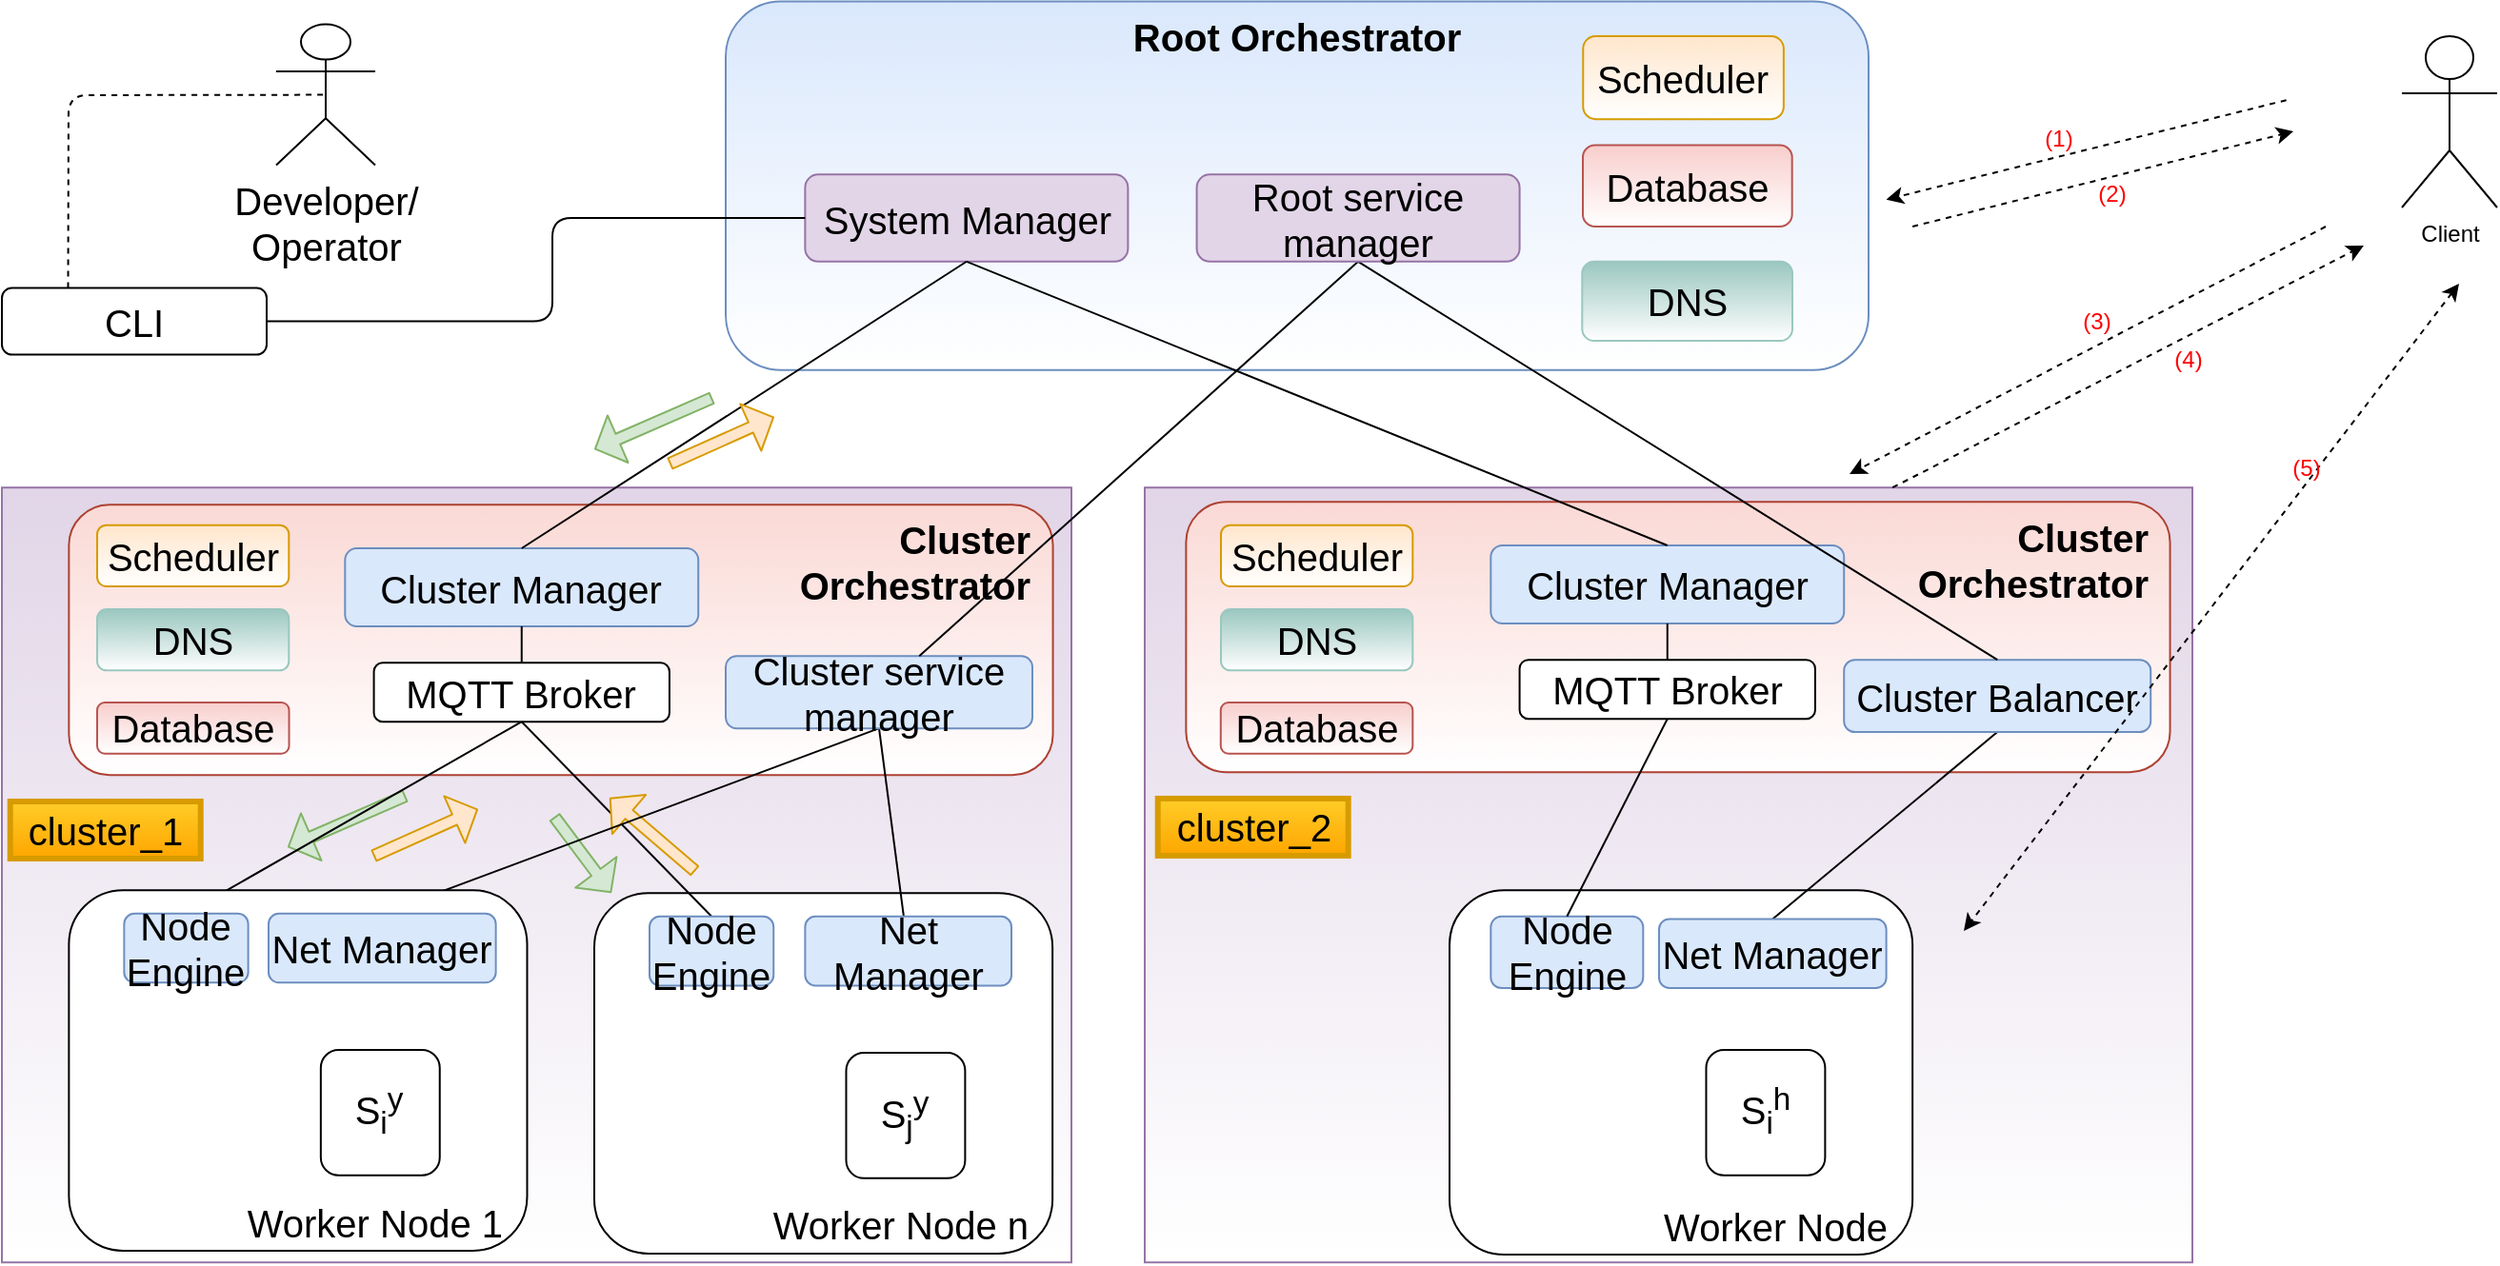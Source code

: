 <mxfile version="14.5.1" type="device"><diagram id="qDg0xC4o8QqIYIw0mtO4" name="Page-1"><mxGraphModel dx="6027" dy="-9177" grid="1" gridSize="10" guides="1" tooltips="1" connect="1" arrows="1" fold="1" page="1" pageScale="1" pageWidth="827" pageHeight="1169" math="0" shadow="0"><root><mxCell id="0"/><mxCell id="1" parent="0"/><mxCell id="EYIyCgONQkb6Wzky5Yne-68" value="Client" style="shape=umlActor;verticalLabelPosition=bottom;verticalAlign=top;html=1;outlineConnect=0;" parent="1" vertex="1"><mxGeometry x="-2590" y="10910.0" width="50" height="90" as="geometry"/></mxCell><mxCell id="9tZ9xfuH9HmlgpC0B0s1-63" value="CLI" style="rounded=1;whiteSpace=wrap;html=1;gradientColor=#ffffff;fontSize=20;" parent="1" vertex="1"><mxGeometry x="-3850" y="11042.29" width="139" height="35" as="geometry"/></mxCell><mxCell id="9tZ9xfuH9HmlgpC0B0s1-64" value="&lt;font style=&quot;font-size: 20px;&quot;&gt;&lt;b style=&quot;font-size: 20px;&quot;&gt;Root Orchestrator&lt;/b&gt;&lt;br style=&quot;font-size: 20px;&quot;&gt;&lt;/font&gt;" style="rounded=1;whiteSpace=wrap;html=1;fontSize=20;verticalAlign=top;rotation=0;gradientDirection=south;fillColor=#dae8fc;strokeColor=#6c8ebf;gradientColor=#ffffff;" parent="1" vertex="1"><mxGeometry x="-3470" y="10891.8" width="600" height="193.62" as="geometry"/></mxCell><mxCell id="9tZ9xfuH9HmlgpC0B0s1-65" value="&lt;font style=&quot;font-size: 20px;&quot;&gt;Scheduler&lt;/font&gt;" style="rounded=1;whiteSpace=wrap;html=1;fontSize=20;fillColor=#ffe6cc;strokeColor=#d79b00;rotation=0;verticalAlign=middle;gradientColor=#ffffff;" parent="1" vertex="1"><mxGeometry x="-3019.876" y="10910.004" width="105.311" height="43.565" as="geometry"/></mxCell><mxCell id="9tZ9xfuH9HmlgpC0B0s1-66" value="System Manager" style="rounded=1;whiteSpace=wrap;html=1;fontSize=20;fillColor=#e1d5e7;strokeColor=#9673a6;rotation=0;verticalAlign=middle;" parent="1" vertex="1"><mxGeometry x="-3428.31" y="10982.66" width="169.5" height="45.73" as="geometry"/></mxCell><mxCell id="9tZ9xfuH9HmlgpC0B0s1-67" value="&lt;font style=&quot;font-size: 20px;&quot;&gt;Database&lt;/font&gt;" style="rounded=1;whiteSpace=wrap;html=1;rotation=0;fillColor=#f8cecc;strokeColor=#b85450;gradientColor=#ffffff;fontSize=20;" parent="1" vertex="1"><mxGeometry x="-3020" y="10967.23" width="109.84" height="42.77" as="geometry"/></mxCell><mxCell id="9tZ9xfuH9HmlgpC0B0s1-68" value="" style="endArrow=none;html=1;fontSize=20;entryX=1;entryY=0.5;entryDx=0;entryDy=0;edgeStyle=orthogonalEdgeStyle;exitX=0;exitY=0.5;exitDx=0;exitDy=0;" parent="1" source="9tZ9xfuH9HmlgpC0B0s1-66" target="9tZ9xfuH9HmlgpC0B0s1-63" edge="1"><mxGeometry width="50" height="50" relative="1" as="geometry"><mxPoint x="-3211" y="11008.29" as="sourcePoint"/><mxPoint x="-3531" y="11027.29" as="targetPoint"/><Array as="points"><mxPoint x="-3561" y="11005.66"/><mxPoint x="-3561" y="11059.66"/></Array></mxGeometry></mxCell><object label="Developer/ &lt;br style=&quot;font-size: 20px;&quot;&gt;Operator" id="9tZ9xfuH9HmlgpC0B0s1-73"><mxCell style="shape=umlActor;verticalLabelPosition=bottom;labelBackgroundColor=#ffffff;verticalAlign=top;html=1;outlineConnect=0;rounded=1;gradientColor=#ffffff;fontSize=20;align=center;fontColor=#000000;" parent="1" vertex="1"><mxGeometry x="-3706" y="10903.79" width="52" height="74" as="geometry"/></mxCell></object><mxCell id="9tZ9xfuH9HmlgpC0B0s1-74" value="" style="endArrow=none;dashed=1;html=1;fontSize=20;entryX=0.5;entryY=0.5;entryDx=0;entryDy=0;entryPerimeter=0;exitX=0.25;exitY=0;exitDx=0;exitDy=0;" parent="1" source="9tZ9xfuH9HmlgpC0B0s1-63" target="9tZ9xfuH9HmlgpC0B0s1-73" edge="1"><mxGeometry width="50" height="50" relative="1" as="geometry"><mxPoint x="-3911" y="10982.29" as="sourcePoint"/><mxPoint x="-3861" y="10932.29" as="targetPoint"/><Array as="points"><mxPoint x="-3815" y="10941"/></Array></mxGeometry></mxCell><mxCell id="9tZ9xfuH9HmlgpC0B0s1-75" value="" style="group;rotation=0;fillColor=#e1d5e7;strokeColor=#9673a6;gradientColor=#ffffff;fontSize=20;container=0;" parent="1" vertex="1" connectable="0"><mxGeometry x="-3250" y="11147.11" width="550" height="407" as="geometry"/></mxCell><mxCell id="9tZ9xfuH9HmlgpC0B0s1-76" value="&lt;b style=&quot;font-size: 20px;&quot;&gt;Cluster &lt;br style=&quot;font-size: 20px;&quot;&gt;Orchestrator&lt;/b&gt;" style="rounded=1;whiteSpace=wrap;html=1;fontSize=20;verticalAlign=top;rotation=0;fillColor=#fad9d5;strokeColor=#ae4132;gradientColor=#ffffff;align=right;spacing=2;spacingRight=10;" parent="1" vertex="1"><mxGeometry x="-3228.32" y="11154.59" width="516.6" height="142" as="geometry"/></mxCell><mxCell id="9tZ9xfuH9HmlgpC0B0s1-77" value="Scheduler" style="rounded=1;whiteSpace=wrap;html=1;fontSize=20;fillColor=#ffe6cc;strokeColor=#d79b00;rotation=0;gradientColor=#ffffff;" parent="1" vertex="1"><mxGeometry x="-3210.002" y="11166.86" width="100.659" height="32.13" as="geometry"/></mxCell><mxCell id="9tZ9xfuH9HmlgpC0B0s1-78" value="Cluster Manager" style="rounded=1;whiteSpace=wrap;html=1;fillColor=#dae8fc;strokeColor=#6c8ebf;fontSize=20;verticalAlign=middle;" parent="1" vertex="1"><mxGeometry x="-3068.345" y="11177.48" width="185.454" height="41" as="geometry"/></mxCell><mxCell id="9tZ9xfuH9HmlgpC0B0s1-79" value="&lt;font style=&quot;font-size: 20px;&quot;&gt;Database&lt;/font&gt;" style="rounded=1;whiteSpace=wrap;html=1;rotation=0;fillColor=#f8cecc;strokeColor=#b85450;gradientColor=#ffffff;fontSize=20;" parent="1" vertex="1"><mxGeometry x="-3210.112" y="11260" width="100.772" height="26.88" as="geometry"/></mxCell><mxCell id="9tZ9xfuH9HmlgpC0B0s1-80" value="MQTT Broker" style="rounded=1;whiteSpace=wrap;html=1;strokeColor=#000000;fontSize=20;" parent="1" vertex="1"><mxGeometry x="-3053.21" y="11237.59" width="155.18" height="31" as="geometry"/></mxCell><mxCell id="9tZ9xfuH9HmlgpC0B0s1-81" style="rounded=0;orthogonalLoop=1;jettySize=auto;html=1;fontSize=20;endArrow=none;endFill=0;" parent="1" source="9tZ9xfuH9HmlgpC0B0s1-80" target="9tZ9xfuH9HmlgpC0B0s1-78" edge="1"><mxGeometry relative="1" as="geometry"><mxPoint x="1028.694" y="272.48" as="sourcePoint"/><mxPoint x="932.017" y="114.48" as="targetPoint"/></mxGeometry></mxCell><mxCell id="9tZ9xfuH9HmlgpC0B0s1-82" value="cluster_2" style="text;html=1;align=center;verticalAlign=middle;resizable=0;points=[];autosize=1;fontSize=20;gradientColor=#ffa500;fillColor=#ffcd28;strokeColor=#d79b00;strokeWidth=3;rotation=0;" parent="1" vertex="1"><mxGeometry x="-3243.15" y="11310.47" width="100" height="30" as="geometry"/></mxCell><mxCell id="9tZ9xfuH9HmlgpC0B0s1-83" value="&lt;font style=&quot;font-size: 20px;&quot;&gt;Worker Node&lt;/font&gt;" style="rounded=1;whiteSpace=wrap;html=1;fontSize=20;verticalAlign=bottom;rotation=0;labelPosition=center;verticalLabelPosition=middle;align=right;spacingRight=11;" parent="1" vertex="1"><mxGeometry x="-3090" y="11358.59" width="243.07" height="191.41" as="geometry"/></mxCell><mxCell id="9tZ9xfuH9HmlgpC0B0s1-84" value="S&lt;sub&gt;i&lt;/sub&gt;&lt;sup&gt;h&lt;/sup&gt;" style="rounded=1;whiteSpace=wrap;html=1;fontSize=20;rotation=0;" parent="1" vertex="1"><mxGeometry x="-2955.26" y="11442.491" width="62.452" height="65.917" as="geometry"/></mxCell><mxCell id="9tZ9xfuH9HmlgpC0B0s1-85" value="Node Engine" style="rounded=1;whiteSpace=wrap;html=1;fillColor=#dae8fc;strokeColor=#6c8ebf;fontSize=20;verticalAlign=middle;" parent="1" vertex="1"><mxGeometry x="-3068.34" y="11372.39" width="80" height="37.61" as="geometry"/></mxCell><mxCell id="9tZ9xfuH9HmlgpC0B0s1-86" style="rounded=0;orthogonalLoop=1;jettySize=auto;html=1;exitX=0.5;exitY=0;exitDx=0;exitDy=0;fontSize=20;endArrow=none;endFill=0;entryX=0.5;entryY=1;entryDx=0;entryDy=0;" parent="1" source="9tZ9xfuH9HmlgpC0B0s1-85" target="9tZ9xfuH9HmlgpC0B0s1-80" edge="1"><mxGeometry relative="1" as="geometry"><mxPoint x="-2833.867" y="11387.03" as="sourcePoint"/><mxPoint x="-3032.277" y="11204.44" as="targetPoint"/></mxGeometry></mxCell><mxCell id="9tZ9xfuH9HmlgpC0B0s1-87" style="rounded=0;orthogonalLoop=1;jettySize=auto;html=1;endArrow=none;endFill=0;entryX=0.5;entryY=0;entryDx=0;entryDy=0;exitX=0.5;exitY=1;exitDx=0;exitDy=0;" parent="1" source="9tZ9xfuH9HmlgpC0B0s1-66" target="9tZ9xfuH9HmlgpC0B0s1-78" edge="1"><mxGeometry relative="1" as="geometry"><mxPoint x="-3190" y="11030" as="sourcePoint"/><mxPoint x="-3520.29" y="11189" as="targetPoint"/></mxGeometry></mxCell><mxCell id="9tZ9xfuH9HmlgpC0B0s1-88" value="" style="group;rotation=0;fillColor=#e1d5e7;strokeColor=#9673a6;gradientColor=#ffffff;fontSize=20;container=0;" parent="1" vertex="1" connectable="0"><mxGeometry x="-3850" y="11147.11" width="561.5" height="407" as="geometry"/></mxCell><mxCell id="9tZ9xfuH9HmlgpC0B0s1-89" value="" style="endArrow=classic;html=1;fillColor=#d5e8d4;strokeColor=#82b366;shape=flexArrow;width=6;fontSize=20;endSize=4;" parent="1" edge="1"><mxGeometry x="-3889.5" y="11157.63" width="50" height="50" as="geometry"><mxPoint x="-3638" y="11309" as="sourcePoint"/><mxPoint x="-3700" y="11336" as="targetPoint"/></mxGeometry></mxCell><mxCell id="9tZ9xfuH9HmlgpC0B0s1-90" value="" style="endArrow=classic;html=1;fillColor=#d5e8d4;strokeColor=#82b366;shape=flexArrow;width=6;fontSize=20;endSize=4;" parent="1" edge="1"><mxGeometry x="-3921.5" y="11158.63" width="50" height="50" as="geometry"><mxPoint x="-3560" y="11320" as="sourcePoint"/><mxPoint x="-3530" y="11360" as="targetPoint"/></mxGeometry></mxCell><mxCell id="9tZ9xfuH9HmlgpC0B0s1-91" value="" style="shape=flexArrow;endArrow=classic;html=1;strokeColor=#d79b00;fontSize=20;strokeWidth=1;width=6;fillColor=#ffe6cc;endSize=4;startSize=3;targetPerimeterSpacing=0;" parent="1" edge="1"><mxGeometry x="-3911.5" y="11144.63" width="50" height="50" as="geometry"><mxPoint x="-3655" y="11340.63" as="sourcePoint"/><mxPoint x="-3600" y="11316" as="targetPoint"/></mxGeometry></mxCell><mxCell id="9tZ9xfuH9HmlgpC0B0s1-92" value="cluster_1" style="text;html=1;align=center;verticalAlign=middle;resizable=0;points=[];autosize=1;fontSize=20;gradientColor=#ffa500;fillColor=#ffcd28;strokeColor=#d79b00;strokeWidth=3;rotation=0;" parent="1" vertex="1"><mxGeometry x="-3845.65" y="11311.99" width="100" height="30" as="geometry"/></mxCell><mxCell id="9tZ9xfuH9HmlgpC0B0s1-93" value="&lt;b style=&quot;font-size: 20px;&quot;&gt;Cluster &lt;br style=&quot;font-size: 20px;&quot;&gt;Orchestrator&lt;/b&gt;" style="rounded=1;whiteSpace=wrap;html=1;fontSize=20;verticalAlign=top;rotation=0;fillColor=#fad9d5;strokeColor=#ae4132;gradientColor=#ffffff;align=right;spacing=2;spacingRight=10;" parent="1" vertex="1"><mxGeometry x="-3814.82" y="11156.11" width="516.6" height="142" as="geometry"/></mxCell><mxCell id="9tZ9xfuH9HmlgpC0B0s1-94" value="Scheduler" style="rounded=1;whiteSpace=wrap;html=1;fontSize=20;fillColor=#ffe6cc;strokeColor=#d79b00;rotation=0;gradientColor=#ffffff;" parent="1" vertex="1"><mxGeometry x="-3800.002" y="11166.86" width="100.659" height="32.13" as="geometry"/></mxCell><mxCell id="9tZ9xfuH9HmlgpC0B0s1-95" value="Cluster Manager" style="rounded=1;whiteSpace=wrap;html=1;fillColor=#dae8fc;strokeColor=#6c8ebf;fontSize=20;verticalAlign=middle;" parent="1" vertex="1"><mxGeometry x="-3669.845" y="11179" width="185.454" height="41" as="geometry"/></mxCell><mxCell id="9tZ9xfuH9HmlgpC0B0s1-96" value="&lt;font style=&quot;font-size: 20px;&quot;&gt;Database&lt;/font&gt;" style="rounded=1;whiteSpace=wrap;html=1;rotation=0;fillColor=#f8cecc;strokeColor=#b85450;gradientColor=#ffffff;fontSize=20;" parent="1" vertex="1"><mxGeometry x="-3800.002" y="11260" width="100.772" height="26.88" as="geometry"/></mxCell><mxCell id="9tZ9xfuH9HmlgpC0B0s1-97" style="edgeStyle=none;rounded=0;orthogonalLoop=1;jettySize=auto;html=1;exitX=0.5;exitY=1;exitDx=0;exitDy=0;entryX=0.5;entryY=0;entryDx=0;entryDy=0;endArrow=none;endFill=0;strokeColor=#000000;" parent="1" source="9tZ9xfuH9HmlgpC0B0s1-98" target="9tZ9xfuH9HmlgpC0B0s1-116" edge="1"><mxGeometry relative="1" as="geometry"/></mxCell><mxCell id="9tZ9xfuH9HmlgpC0B0s1-98" value="MQTT Broker" style="rounded=1;whiteSpace=wrap;html=1;strokeColor=#000000;fontSize=20;" parent="1" vertex="1"><mxGeometry x="-3654.71" y="11239.11" width="155.18" height="31" as="geometry"/></mxCell><mxCell id="9tZ9xfuH9HmlgpC0B0s1-99" style="rounded=0;orthogonalLoop=1;jettySize=auto;html=1;fontSize=20;endArrow=none;endFill=0;" parent="1" source="9tZ9xfuH9HmlgpC0B0s1-98" target="9tZ9xfuH9HmlgpC0B0s1-95" edge="1"><mxGeometry x="-3844.82" y="11150.11" as="geometry"><mxPoint x="-3427.626" y="11414.11" as="sourcePoint"/><mxPoint x="-3524.303" y="11256.11" as="targetPoint"/></mxGeometry></mxCell><mxCell id="9tZ9xfuH9HmlgpC0B0s1-100" value="&lt;font style=&quot;font-size: 20px&quot;&gt;Worker Node n&lt;/font&gt;" style="rounded=1;whiteSpace=wrap;html=1;fontSize=20;verticalAlign=bottom;rotation=0;labelPosition=center;verticalLabelPosition=middle;align=right;spacingRight=11;" parent="1" vertex="1"><mxGeometry x="-3539" y="11360.11" width="240.566" height="189.369" as="geometry"/></mxCell><mxCell id="9tZ9xfuH9HmlgpC0B0s1-101" value="S&lt;sub&gt;j&lt;/sub&gt;&lt;sup&gt;y&lt;/sup&gt;" style="rounded=1;whiteSpace=wrap;html=1;fontSize=20;rotation=0;" parent="1" vertex="1"><mxGeometry x="-3406.76" y="11444.011" width="62.452" height="65.917" as="geometry"/></mxCell><mxCell id="9tZ9xfuH9HmlgpC0B0s1-102" style="rounded=0;orthogonalLoop=1;jettySize=auto;html=1;fontSize=20;endArrow=none;endFill=0;entryX=0.5;entryY=1;entryDx=0;entryDy=0;exitX=0.5;exitY=0;exitDx=0;exitDy=0;" parent="1" source="9tZ9xfuH9HmlgpC0B0s1-105" target="9tZ9xfuH9HmlgpC0B0s1-98" edge="1"><mxGeometry x="-3851.5" y="11148.63" as="geometry"><mxPoint x="-3459.645" y="11373.81" as="sourcePoint"/><mxPoint x="-3633.777" y="11205.96" as="targetPoint"/></mxGeometry></mxCell><mxCell id="9tZ9xfuH9HmlgpC0B0s1-103" value="" style="shape=flexArrow;endArrow=classic;html=1;strokeColor=#d79b00;fontSize=20;strokeWidth=1;width=6;fillColor=#ffe6cc;endSize=4;startSize=3;targetPerimeterSpacing=0;" parent="1" edge="1"><mxGeometry x="-3932.5" y="11148.63" width="50" height="50" as="geometry"><mxPoint x="-3486" y="11348.63" as="sourcePoint"/><mxPoint x="-3531" y="11310" as="targetPoint"/></mxGeometry></mxCell><mxCell id="9tZ9xfuH9HmlgpC0B0s1-104" style="rounded=0;orthogonalLoop=1;jettySize=auto;html=1;exitX=0.5;exitY=1;exitDx=0;exitDy=0;endArrow=none;endFill=0;entryX=0.5;entryY=0;entryDx=0;entryDy=0;" parent="1" source="9tZ9xfuH9HmlgpC0B0s1-66" target="9tZ9xfuH9HmlgpC0B0s1-95" edge="1"><mxGeometry relative="1" as="geometry"/></mxCell><mxCell id="9tZ9xfuH9HmlgpC0B0s1-105" value="Node Engine" style="rounded=1;whiteSpace=wrap;html=1;fillColor=#dae8fc;strokeColor=#6c8ebf;fontSize=20;verticalAlign=middle;" parent="1" vertex="1"><mxGeometry x="-3510" y="11372.39" width="65.13" height="36.3" as="geometry"/></mxCell><mxCell id="9tZ9xfuH9HmlgpC0B0s1-106" style="rounded=0;orthogonalLoop=1;jettySize=auto;html=1;exitX=0.5;exitY=1;exitDx=0;exitDy=0;entryX=0.5;entryY=0;entryDx=0;entryDy=0;endArrow=none;endFill=0;" parent="1" source="9tZ9xfuH9HmlgpC0B0s1-108" target="9tZ9xfuH9HmlgpC0B0s1-117" edge="1"><mxGeometry relative="1" as="geometry"/></mxCell><mxCell id="9tZ9xfuH9HmlgpC0B0s1-107" style="rounded=0;orthogonalLoop=1;jettySize=auto;html=1;exitX=0.5;exitY=1;exitDx=0;exitDy=0;endArrow=none;endFill=0;" parent="1" source="9tZ9xfuH9HmlgpC0B0s1-108" target="9tZ9xfuH9HmlgpC0B0s1-118" edge="1"><mxGeometry relative="1" as="geometry"/></mxCell><mxCell id="9tZ9xfuH9HmlgpC0B0s1-108" value="Cluster service manager" style="rounded=1;whiteSpace=wrap;html=1;fillColor=#dae8fc;strokeColor=#6c8ebf;fontSize=20;verticalAlign=middle;" parent="1" vertex="1"><mxGeometry x="-3470" y="11235.64" width="161" height="37.95" as="geometry"/></mxCell><mxCell id="9tZ9xfuH9HmlgpC0B0s1-109" style="edgeStyle=none;rounded=0;orthogonalLoop=1;jettySize=auto;html=1;exitX=0.5;exitY=1;exitDx=0;exitDy=0;entryX=0.5;entryY=0;entryDx=0;entryDy=0;endArrow=none;endFill=0;strokeColor=#000000;" parent="1" source="9tZ9xfuH9HmlgpC0B0s1-110" target="9tZ9xfuH9HmlgpC0B0s1-119" edge="1"><mxGeometry relative="1" as="geometry"/></mxCell><mxCell id="9tZ9xfuH9HmlgpC0B0s1-110" value="Cluster Balancer" style="rounded=1;whiteSpace=wrap;html=1;fillColor=#dae8fc;strokeColor=#6c8ebf;fontSize=20;verticalAlign=middle;" parent="1" vertex="1"><mxGeometry x="-2882.89" y="11237.59" width="161" height="37.95" as="geometry"/></mxCell><mxCell id="9tZ9xfuH9HmlgpC0B0s1-111" style="rounded=0;orthogonalLoop=1;jettySize=auto;html=1;exitX=0.5;exitY=1;exitDx=0;exitDy=0;endArrow=none;endFill=0;" parent="1" source="9tZ9xfuH9HmlgpC0B0s1-113" target="9tZ9xfuH9HmlgpC0B0s1-108" edge="1"><mxGeometry relative="1" as="geometry"/></mxCell><mxCell id="9tZ9xfuH9HmlgpC0B0s1-112" style="edgeStyle=none;rounded=0;orthogonalLoop=1;jettySize=auto;html=1;exitX=0.5;exitY=1;exitDx=0;exitDy=0;entryX=0.5;entryY=0;entryDx=0;entryDy=0;endArrow=none;endFill=0;" parent="1" source="9tZ9xfuH9HmlgpC0B0s1-113" target="9tZ9xfuH9HmlgpC0B0s1-110" edge="1"><mxGeometry relative="1" as="geometry"/></mxCell><mxCell id="9tZ9xfuH9HmlgpC0B0s1-113" value="Root service manager" style="rounded=1;whiteSpace=wrap;html=1;fontSize=20;fillColor=#e1d5e7;strokeColor=#9673a6;rotation=0;verticalAlign=middle;" parent="1" vertex="1"><mxGeometry x="-3222.71" y="10982.66" width="169.5" height="45.73" as="geometry"/></mxCell><mxCell id="9tZ9xfuH9HmlgpC0B0s1-114" value="&lt;font style=&quot;font-size: 20px&quot;&gt;Worker Node 1&lt;/font&gt;" style="rounded=1;whiteSpace=wrap;html=1;fontSize=20;verticalAlign=bottom;rotation=0;labelPosition=center;verticalLabelPosition=middle;align=right;spacingRight=11;" parent="1" vertex="1"><mxGeometry x="-3814.82" y="11358.59" width="240.566" height="189.369" as="geometry"/></mxCell><mxCell id="9tZ9xfuH9HmlgpC0B0s1-115" value="S&lt;sub&gt;i&lt;/sub&gt;&lt;sup&gt;y&lt;/sup&gt;" style="rounded=1;whiteSpace=wrap;html=1;fontSize=20;rotation=0;" parent="1" vertex="1"><mxGeometry x="-3682.58" y="11442.491" width="62.452" height="65.917" as="geometry"/></mxCell><mxCell id="9tZ9xfuH9HmlgpC0B0s1-116" value="Node Engine" style="rounded=1;whiteSpace=wrap;html=1;fillColor=#dae8fc;strokeColor=#6c8ebf;fontSize=20;verticalAlign=middle;" parent="1" vertex="1"><mxGeometry x="-3785.82" y="11370.87" width="65.13" height="36.3" as="geometry"/></mxCell><mxCell id="9tZ9xfuH9HmlgpC0B0s1-117" value="Net Manager" style="rounded=1;whiteSpace=wrap;html=1;fillColor=#dae8fc;strokeColor=#6c8ebf;fontSize=20;verticalAlign=middle;" parent="1" vertex="1"><mxGeometry x="-3710" y="11370.87" width="119.31" height="36.3" as="geometry"/></mxCell><mxCell id="9tZ9xfuH9HmlgpC0B0s1-118" value="Net Manager" style="rounded=1;whiteSpace=wrap;html=1;fillColor=#dae8fc;strokeColor=#6c8ebf;fontSize=20;verticalAlign=middle;" parent="1" vertex="1"><mxGeometry x="-3428.31" y="11372.39" width="108.31" height="36.3" as="geometry"/></mxCell><mxCell id="9tZ9xfuH9HmlgpC0B0s1-119" value="Net Manager" style="rounded=1;whiteSpace=wrap;html=1;fillColor=#dae8fc;strokeColor=#6c8ebf;fontSize=20;verticalAlign=middle;" parent="1" vertex="1"><mxGeometry x="-2980" y="11373.7" width="119.31" height="36.3" as="geometry"/></mxCell><mxCell id="9tZ9xfuH9HmlgpC0B0s1-120" value="DNS" style="rounded=1;whiteSpace=wrap;html=1;fontSize=20;rotation=0;strokeColor=#9AC7BF;fillColor=#9AC7BF;gradientColor=#ffffff;" parent="1" vertex="1"><mxGeometry x="-3210.002" y="11211.04" width="100.659" height="32.13" as="geometry"/></mxCell><mxCell id="9tZ9xfuH9HmlgpC0B0s1-121" value="DNS" style="rounded=1;whiteSpace=wrap;html=1;fontSize=20;rotation=0;strokeColor=#9AC7BF;fillColor=#9AC7BF;gradientColor=#ffffff;" parent="1" vertex="1"><mxGeometry x="-3800.002" y="11211.04" width="100.659" height="32.13" as="geometry"/></mxCell><mxCell id="9tZ9xfuH9HmlgpC0B0s1-122" value="DNS" style="rounded=1;whiteSpace=wrap;html=1;fontSize=20;rotation=0;strokeColor=#9AC7BF;fillColor=#9AC7BF;gradientColor=#ffffff;" parent="1" vertex="1"><mxGeometry x="-3020.35" y="11028.39" width="110.35" height="41.61" as="geometry"/></mxCell><mxCell id="9tZ9xfuH9HmlgpC0B0s1-123" value="" style="endArrow=classic;html=1;fillColor=#d5e8d4;strokeColor=#82b366;shape=flexArrow;width=6;fontSize=20;endSize=4;" parent="1" edge="1"><mxGeometry x="-3728.5" y="10948.63" width="50" height="50" as="geometry"><mxPoint x="-3477" y="11100" as="sourcePoint"/><mxPoint x="-3539" y="11127" as="targetPoint"/></mxGeometry></mxCell><mxCell id="9tZ9xfuH9HmlgpC0B0s1-124" value="" style="shape=flexArrow;endArrow=classic;html=1;strokeColor=#d79b00;fontSize=20;strokeWidth=1;width=6;fillColor=#ffe6cc;endSize=4;startSize=3;targetPerimeterSpacing=0;" parent="1" edge="1"><mxGeometry x="-3756.03" y="10938.63" width="50" height="50" as="geometry"><mxPoint x="-3499.53" y="11134.63" as="sourcePoint"/><mxPoint x="-3444.53" y="11110" as="targetPoint"/></mxGeometry></mxCell><mxCell id="9tZ9xfuH9HmlgpC0B0s1-127" value="" style="endArrow=classic;html=1;dashed=1;" parent="1" edge="1"><mxGeometry width="50" height="50" relative="1" as="geometry"><mxPoint x="-2650.69" y="10943.61" as="sourcePoint"/><mxPoint x="-2860.69" y="10995.82" as="targetPoint"/></mxGeometry></mxCell><mxCell id="9tZ9xfuH9HmlgpC0B0s1-128" value="" style="endArrow=classic;html=1;dashed=1;" parent="1" edge="1"><mxGeometry width="50" height="50" relative="1" as="geometry"><mxPoint x="-2846.93" y="11010" as="sourcePoint"/><mxPoint x="-2646.93" y="10960" as="targetPoint"/></mxGeometry></mxCell><mxCell id="9tZ9xfuH9HmlgpC0B0s1-129" value="" style="endArrow=classic;html=1;dashed=1;" parent="1" edge="1"><mxGeometry width="50" height="50" relative="1" as="geometry"><mxPoint x="-2630" y="11010" as="sourcePoint"/><mxPoint x="-2880" y="11140" as="targetPoint"/></mxGeometry></mxCell><mxCell id="9tZ9xfuH9HmlgpC0B0s1-130" value="" style="endArrow=classic;html=1;dashed=1;" parent="1" edge="1"><mxGeometry width="50" height="50" relative="1" as="geometry"><mxPoint x="-2857.39" y="11147.11" as="sourcePoint"/><mxPoint x="-2610" y="11020" as="targetPoint"/></mxGeometry></mxCell><mxCell id="9tZ9xfuH9HmlgpC0B0s1-131" value="&lt;font color=&quot;#ff0000&quot;&gt;(1)&lt;/font&gt;" style="text;html=1;strokeColor=none;fillColor=none;align=center;verticalAlign=middle;whiteSpace=wrap;rounded=0;" parent="1" vertex="1"><mxGeometry x="-2790" y="10953.57" width="40" height="20" as="geometry"/></mxCell><mxCell id="9tZ9xfuH9HmlgpC0B0s1-133" value="&lt;font color=&quot;#ff0000&quot;&gt;(2)&lt;/font&gt;" style="text;html=1;strokeColor=none;fillColor=none;align=center;verticalAlign=middle;whiteSpace=wrap;rounded=0;" parent="1" vertex="1"><mxGeometry x="-2761.89" y="10982.66" width="40" height="20" as="geometry"/></mxCell><mxCell id="9tZ9xfuH9HmlgpC0B0s1-134" value="&lt;font color=&quot;#ff0000&quot;&gt;(3)&lt;/font&gt;" style="text;html=1;strokeColor=none;fillColor=none;align=center;verticalAlign=middle;whiteSpace=wrap;rounded=0;" parent="1" vertex="1"><mxGeometry x="-2770" y="11049.79" width="40" height="20" as="geometry"/></mxCell><mxCell id="9tZ9xfuH9HmlgpC0B0s1-135" value="&lt;font color=&quot;#ff0000&quot;&gt;(4)&lt;/font&gt;" style="text;html=1;strokeColor=none;fillColor=none;align=center;verticalAlign=middle;whiteSpace=wrap;rounded=0;" parent="1" vertex="1"><mxGeometry x="-2721.89" y="11070.0" width="40" height="20" as="geometry"/></mxCell><mxCell id="9tZ9xfuH9HmlgpC0B0s1-136" value="" style="endArrow=classic;html=1;dashed=1;startArrow=classic;startFill=1;" parent="1" edge="1"><mxGeometry width="50" height="50" relative="1" as="geometry"><mxPoint x="-2560" y="11040" as="sourcePoint"/><mxPoint x="-2820" y="11380" as="targetPoint"/></mxGeometry></mxCell><mxCell id="9tZ9xfuH9HmlgpC0B0s1-138" value="&lt;font color=&quot;#ff0000&quot;&gt;(5)&lt;/font&gt;" style="text;html=1;strokeColor=none;fillColor=none;align=center;verticalAlign=middle;whiteSpace=wrap;rounded=0;" parent="1" vertex="1"><mxGeometry x="-2660" y="11127.11" width="40" height="20" as="geometry"/></mxCell></root></mxGraphModel></diagram></mxfile>